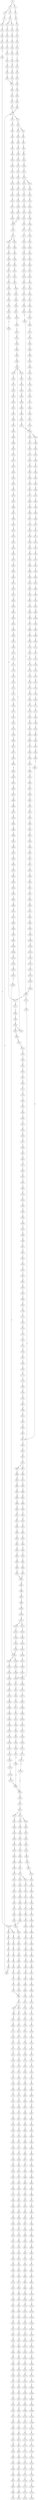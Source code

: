 strict digraph  {
	S0 -> S1 [ label = A ];
	S0 -> S2 [ label = C ];
	S1 -> S3 [ label = C ];
	S2 -> S4 [ label = C ];
	S2 -> S5 [ label = G ];
	S3 -> S6 [ label = G ];
	S4 -> S7 [ label = T ];
	S5 -> S8 [ label = A ];
	S6 -> S9 [ label = C ];
	S7 -> S10 [ label = G ];
	S8 -> S11 [ label = A ];
	S8 -> S12 [ label = G ];
	S9 -> S13 [ label = T ];
	S10 -> S14 [ label = T ];
	S11 -> S15 [ label = T ];
	S12 -> S16 [ label = T ];
	S13 -> S17 [ label = C ];
	S14 -> S18 [ label = C ];
	S15 -> S19 [ label = C ];
	S16 -> S20 [ label = C ];
	S17 -> S21 [ label = C ];
	S18 -> S22 [ label = C ];
	S19 -> S23 [ label = C ];
	S20 -> S24 [ label = C ];
	S21 -> S25 [ label = T ];
	S22 -> S26 [ label = T ];
	S23 -> S27 [ label = T ];
	S24 -> S28 [ label = T ];
	S25 -> S29 [ label = A ];
	S26 -> S30 [ label = T ];
	S27 -> S31 [ label = C ];
	S28 -> S32 [ label = C ];
	S29 -> S33 [ label = G ];
	S30 -> S34 [ label = G ];
	S31 -> S35 [ label = G ];
	S32 -> S36 [ label = G ];
	S33 -> S37 [ label = A ];
	S34 -> S38 [ label = A ];
	S34 -> S39 [ label = T ];
	S35 -> S40 [ label = A ];
	S36 -> S41 [ label = A ];
	S37 -> S42 [ label = A ];
	S38 -> S43 [ label = A ];
	S39 -> S44 [ label = A ];
	S40 -> S45 [ label = A ];
	S41 -> S46 [ label = A ];
	S42 -> S47 [ label = C ];
	S43 -> S48 [ label = C ];
	S44 -> S49 [ label = G ];
	S45 -> S50 [ label = C ];
	S46 -> S51 [ label = C ];
	S47 -> S52 [ label = T ];
	S48 -> S53 [ label = T ];
	S49 -> S54 [ label = G ];
	S50 -> S55 [ label = T ];
	S51 -> S55 [ label = T ];
	S52 -> S56 [ label = T ];
	S53 -> S57 [ label = T ];
	S54 -> S58 [ label = A ];
	S55 -> S59 [ label = T ];
	S56 -> S60 [ label = C ];
	S57 -> S61 [ label = C ];
	S58 -> S62 [ label = G ];
	S59 -> S63 [ label = C ];
	S60 -> S64 [ label = A ];
	S61 -> S65 [ label = A ];
	S62 -> S66 [ label = A ];
	S63 -> S67 [ label = A ];
	S64 -> S68 [ label = A ];
	S65 -> S69 [ label = A ];
	S66 -> S70 [ label = G ];
	S67 -> S71 [ label = A ];
	S68 -> S72 [ label = C ];
	S69 -> S72 [ label = C ];
	S70 -> S73 [ label = G ];
	S71 -> S72 [ label = C ];
	S72 -> S74 [ label = C ];
	S72 -> S75 [ label = T ];
	S73 -> S76 [ label = T ];
	S74 -> S77 [ label = G ];
	S75 -> S78 [ label = G ];
	S76 -> S79 [ label = C ];
	S77 -> S80 [ label = G ];
	S78 -> S81 [ label = G ];
	S78 -> S82 [ label = C ];
	S79 -> S83 [ label = C ];
	S80 -> S84 [ label = C ];
	S81 -> S85 [ label = C ];
	S82 -> S86 [ label = C ];
	S83 -> S87 [ label = C ];
	S84 -> S88 [ label = C ];
	S85 -> S89 [ label = C ];
	S86 -> S90 [ label = C ];
	S87 -> S91 [ label = A ];
	S87 -> S92 [ label = G ];
	S88 -> S93 [ label = C ];
	S89 -> S94 [ label = C ];
	S90 -> S95 [ label = T ];
	S91 -> S96 [ label = G ];
	S92 -> S97 [ label = G ];
	S93 -> S98 [ label = A ];
	S94 -> S99 [ label = A ];
	S95 -> S100 [ label = A ];
	S96 -> S101 [ label = A ];
	S97 -> S102 [ label = A ];
	S98 -> S103 [ label = G ];
	S99 -> S104 [ label = G ];
	S100 -> S105 [ label = G ];
	S101 -> S106 [ label = G ];
	S102 -> S107 [ label = G ];
	S103 -> S108 [ label = T ];
	S104 -> S109 [ label = G ];
	S105 -> S110 [ label = G ];
	S106 -> S111 [ label = C ];
	S107 -> S112 [ label = G ];
	S108 -> S113 [ label = T ];
	S109 -> S114 [ label = T ];
	S110 -> S115 [ label = T ];
	S111 -> S116 [ label = C ];
	S112 -> S117 [ label = C ];
	S113 -> S118 [ label = G ];
	S114 -> S119 [ label = G ];
	S115 -> S120 [ label = G ];
	S116 -> S121 [ label = A ];
	S117 -> S122 [ label = G ];
	S118 -> S123 [ label = T ];
	S119 -> S124 [ label = C ];
	S119 -> S125 [ label = G ];
	S120 -> S126 [ label = T ];
	S121 -> S127 [ label = C ];
	S122 -> S128 [ label = T ];
	S123 -> S129 [ label = G ];
	S124 -> S130 [ label = G ];
	S125 -> S131 [ label = G ];
	S126 -> S132 [ label = G ];
	S127 -> S133 [ label = G ];
	S128 -> S134 [ label = G ];
	S129 -> S135 [ label = C ];
	S130 -> S136 [ label = C ];
	S131 -> S137 [ label = C ];
	S132 -> S138 [ label = C ];
	S133 -> S139 [ label = G ];
	S134 -> S140 [ label = G ];
	S135 -> S141 [ label = G ];
	S136 -> S142 [ label = G ];
	S137 -> S143 [ label = T ];
	S138 -> S144 [ label = G ];
	S139 -> S145 [ label = T ];
	S140 -> S146 [ label = T ];
	S141 -> S147 [ label = T ];
	S142 -> S148 [ label = T ];
	S143 -> S149 [ label = T ];
	S144 -> S150 [ label = T ];
	S145 -> S151 [ label = T ];
	S146 -> S152 [ label = A ];
	S147 -> S153 [ label = C ];
	S148 -> S154 [ label = C ];
	S149 -> S155 [ label = C ];
	S150 -> S156 [ label = C ];
	S151 -> S157 [ label = A ];
	S152 -> S158 [ label = T ];
	S153 -> S159 [ label = G ];
	S154 -> S160 [ label = G ];
	S155 -> S161 [ label = G ];
	S156 -> S162 [ label = G ];
	S157 -> S163 [ label = C ];
	S158 -> S164 [ label = G ];
	S159 -> S165 [ label = A ];
	S160 -> S166 [ label = T ];
	S161 -> S167 [ label = A ];
	S162 -> S165 [ label = A ];
	S163 -> S168 [ label = T ];
	S164 -> S169 [ label = A ];
	S165 -> S170 [ label = A ];
	S166 -> S171 [ label = G ];
	S167 -> S172 [ label = A ];
	S168 -> S173 [ label = G ];
	S169 -> S174 [ label = G ];
	S170 -> S175 [ label = C ];
	S171 -> S176 [ label = C ];
	S172 -> S177 [ label = C ];
	S173 -> S178 [ label = C ];
	S174 -> S179 [ label = C ];
	S175 -> S180 [ label = C ];
	S175 -> S181 [ label = A ];
	S176 -> S182 [ label = A ];
	S177 -> S183 [ label = A ];
	S178 -> S184 [ label = A ];
	S179 -> S185 [ label = G ];
	S180 -> S186 [ label = T ];
	S181 -> S187 [ label = C ];
	S182 -> S188 [ label = T ];
	S183 -> S189 [ label = C ];
	S184 -> S190 [ label = G ];
	S185 -> S191 [ label = G ];
	S186 -> S192 [ label = T ];
	S187 -> S193 [ label = C ];
	S188 -> S194 [ label = C ];
	S189 -> S195 [ label = G ];
	S190 -> S196 [ label = A ];
	S191 -> S197 [ label = T ];
	S192 -> S198 [ label = C ];
	S193 -> S199 [ label = C ];
	S194 -> S200 [ label = C ];
	S195 -> S201 [ label = C ];
	S196 -> S202 [ label = C ];
	S197 -> S203 [ label = C ];
	S198 -> S204 [ label = G ];
	S199 -> S205 [ label = G ];
	S200 -> S206 [ label = G ];
	S201 -> S207 [ label = G ];
	S202 -> S208 [ label = G ];
	S203 -> S209 [ label = G ];
	S204 -> S210 [ label = T ];
	S205 -> S211 [ label = T ];
	S206 -> S212 [ label = C ];
	S207 -> S213 [ label = C ];
	S208 -> S214 [ label = G ];
	S209 -> S215 [ label = C ];
	S210 -> S216 [ label = A ];
	S211 -> S217 [ label = A ];
	S212 -> S218 [ label = A ];
	S213 -> S219 [ label = A ];
	S214 -> S220 [ label = A ];
	S215 -> S221 [ label = A ];
	S216 -> S222 [ label = C ];
	S217 -> S223 [ label = C ];
	S218 -> S224 [ label = C ];
	S219 -> S225 [ label = C ];
	S220 -> S226 [ label = C ];
	S221 -> S227 [ label = C ];
	S222 -> S228 [ label = T ];
	S223 -> S229 [ label = G ];
	S224 -> S230 [ label = G ];
	S225 -> S231 [ label = G ];
	S226 -> S232 [ label = A ];
	S227 -> S233 [ label = G ];
	S228 -> S234 [ label = T ];
	S229 -> S235 [ label = T ];
	S230 -> S236 [ label = T ];
	S231 -> S237 [ label = T ];
	S232 -> S238 [ label = C ];
	S233 -> S239 [ label = C ];
	S234 -> S240 [ label = C ];
	S235 -> S241 [ label = C ];
	S236 -> S242 [ label = C ];
	S237 -> S243 [ label = C ];
	S238 -> S244 [ label = A ];
	S239 -> S245 [ label = G ];
	S240 -> S246 [ label = A ];
	S241 -> S247 [ label = C ];
	S242 -> S248 [ label = G ];
	S243 -> S249 [ label = C ];
	S244 -> S250 [ label = C ];
	S245 -> S251 [ label = C ];
	S246 -> S252 [ label = A ];
	S247 -> S253 [ label = A ];
	S248 -> S254 [ label = A ];
	S249 -> S255 [ label = A ];
	S250 -> S256 [ label = C ];
	S251 -> S257 [ label = G ];
	S252 -> S258 [ label = G ];
	S253 -> S259 [ label = G ];
	S254 -> S260 [ label = G ];
	S255 -> S261 [ label = G ];
	S256 -> S262 [ label = T ];
	S257 -> S263 [ label = G ];
	S258 -> S264 [ label = C ];
	S259 -> S265 [ label = C ];
	S260 -> S266 [ label = C ];
	S261 -> S267 [ label = C ];
	S262 -> S268 [ label = C ];
	S263 -> S269 [ label = C ];
	S264 -> S270 [ label = G ];
	S265 -> S271 [ label = G ];
	S266 -> S272 [ label = G ];
	S267 -> S273 [ label = T ];
	S267 -> S271 [ label = G ];
	S268 -> S274 [ label = T ];
	S269 -> S275 [ label = T ];
	S270 -> S276 [ label = A ];
	S271 -> S277 [ label = A ];
	S272 -> S278 [ label = A ];
	S273 -> S279 [ label = T ];
	S274 -> S280 [ label = A ];
	S275 -> S281 [ label = G ];
	S276 -> S282 [ label = G ];
	S277 -> S283 [ label = G ];
	S278 -> S284 [ label = G ];
	S279 -> S285 [ label = C ];
	S280 -> S286 [ label = G ];
	S281 -> S287 [ label = G ];
	S282 -> S288 [ label = T ];
	S283 -> S289 [ label = T ];
	S284 -> S290 [ label = T ];
	S285 -> S291 [ label = A ];
	S286 -> S292 [ label = A ];
	S287 -> S293 [ label = A ];
	S288 -> S294 [ label = C ];
	S289 -> S295 [ label = C ];
	S290 -> S296 [ label = C ];
	S291 -> S297 [ label = C ];
	S292 -> S298 [ label = A ];
	S293 -> S299 [ label = A ];
	S294 -> S300 [ label = C ];
	S295 -> S301 [ label = C ];
	S295 -> S302 [ label = T ];
	S296 -> S303 [ label = G ];
	S297 -> S304 [ label = G ];
	S298 -> S305 [ label = C ];
	S299 -> S306 [ label = T ];
	S300 -> S307 [ label = C ];
	S301 -> S307 [ label = C ];
	S302 -> S308 [ label = C ];
	S303 -> S309 [ label = A ];
	S304 -> S310 [ label = C ];
	S305 -> S311 [ label = G ];
	S306 -> S312 [ label = G ];
	S307 -> S313 [ label = T ];
	S307 -> S314 [ label = G ];
	S308 -> S315 [ label = G ];
	S309 -> S316 [ label = A ];
	S310 -> S317 [ label = C ];
	S311 -> S318 [ label = A ];
	S312 -> S319 [ label = G ];
	S313 -> S320 [ label = C ];
	S314 -> S321 [ label = C ];
	S315 -> S322 [ label = T ];
	S316 -> S323 [ label = C ];
	S317 -> S324 [ label = C ];
	S318 -> S325 [ label = G ];
	S319 -> S326 [ label = G ];
	S320 -> S327 [ label = C ];
	S321 -> S328 [ label = C ];
	S322 -> S329 [ label = C ];
	S323 -> S330 [ label = C ];
	S324 -> S331 [ label = T ];
	S325 -> S332 [ label = G ];
	S326 -> S333 [ label = G ];
	S327 -> S334 [ label = G ];
	S328 -> S335 [ label = T ];
	S329 -> S336 [ label = T ];
	S330 -> S337 [ label = T ];
	S331 -> S338 [ label = T ];
	S332 -> S339 [ label = T ];
	S333 -> S340 [ label = T ];
	S334 -> S341 [ label = G ];
	S335 -> S342 [ label = G ];
	S336 -> S343 [ label = G ];
	S337 -> S344 [ label = G ];
	S338 -> S345 [ label = C ];
	S339 -> S346 [ label = G ];
	S340 -> S347 [ label = C ];
	S341 -> S348 [ label = T ];
	S342 -> S349 [ label = T ];
	S343 -> S350 [ label = T ];
	S344 -> S351 [ label = T ];
	S345 -> S352 [ label = A ];
	S346 -> S353 [ label = T ];
	S347 -> S354 [ label = C ];
	S348 -> S355 [ label = C ];
	S349 -> S356 [ label = C ];
	S350 -> S357 [ label = T ];
	S351 -> S358 [ label = C ];
	S352 -> S359 [ label = T ];
	S353 -> S360 [ label = C ];
	S354 -> S361 [ label = G ];
	S355 -> S362 [ label = T ];
	S356 -> S363 [ label = G ];
	S357 -> S364 [ label = C ];
	S358 -> S365 [ label = G ];
	S359 -> S366 [ label = C ];
	S360 -> S367 [ label = C ];
	S361 -> S368 [ label = C ];
	S362 -> S369 [ label = G ];
	S363 -> S370 [ label = C ];
	S364 -> S371 [ label = C ];
	S365 -> S372 [ label = C ];
	S366 -> S373 [ label = C ];
	S367 -> S374 [ label = C ];
	S368 -> S375 [ label = C ];
	S369 -> S376 [ label = G ];
	S370 -> S377 [ label = G ];
	S371 -> S378 [ label = G ];
	S372 -> S379 [ label = G ];
	S373 -> S380 [ label = A ];
	S374 -> S381 [ label = T ];
	S375 -> S382 [ label = G ];
	S376 -> S383 [ label = A ];
	S377 -> S384 [ label = C ];
	S378 -> S385 [ label = T ];
	S379 -> S384 [ label = C ];
	S380 -> S386 [ label = G ];
	S381 -> S387 [ label = G ];
	S382 -> S388 [ label = G ];
	S383 -> S389 [ label = G ];
	S384 -> S390 [ label = G ];
	S384 -> S391 [ label = A ];
	S385 -> S392 [ label = G ];
	S386 -> S393 [ label = A ];
	S387 -> S394 [ label = T ];
	S388 -> S395 [ label = A ];
	S389 -> S396 [ label = G ];
	S390 -> S397 [ label = A ];
	S391 -> S398 [ label = A ];
	S392 -> S399 [ label = G ];
	S393 -> S400 [ label = A ];
	S394 -> S401 [ label = C ];
	S395 -> S402 [ label = A ];
	S396 -> S403 [ label = G ];
	S397 -> S404 [ label = G ];
	S398 -> S405 [ label = C ];
	S399 -> S406 [ label = C ];
	S400 -> S407 [ label = C ];
	S401 -> S408 [ label = C ];
	S402 -> S409 [ label = C ];
	S403 -> S410 [ label = T ];
	S404 -> S411 [ label = C ];
	S405 -> S412 [ label = C ];
	S406 -> S413 [ label = C ];
	S407 -> S414 [ label = C ];
	S408 -> S415 [ label = T ];
	S409 -> S416 [ label = T ];
	S410 -> S417 [ label = G ];
	S411 -> S418 [ label = A ];
	S412 -> S419 [ label = C ];
	S413 -> S420 [ label = C ];
	S414 -> S421 [ label = A ];
	S414 -> S422 [ label = G ];
	S415 -> S423 [ label = A ];
	S416 -> S424 [ label = G ];
	S417 -> S425 [ label = T ];
	S418 -> S426 [ label = G ];
	S419 -> S427 [ label = G ];
	S420 -> S428 [ label = G ];
	S421 -> S429 [ label = G ];
	S421 -> S430 [ label = C ];
	S422 -> S431 [ label = G ];
	S423 -> S432 [ label = C ];
	S424 -> S433 [ label = C ];
	S425 -> S434 [ label = T ];
	S426 -> S435 [ label = T ];
	S427 -> S436 [ label = T ];
	S428 -> S437 [ label = T ];
	S429 -> S438 [ label = A ];
	S430 -> S439 [ label = C ];
	S431 -> S440 [ label = A ];
	S432 -> S441 [ label = T ];
	S433 -> S442 [ label = A ];
	S434 -> S443 [ label = C ];
	S435 -> S444 [ label = G ];
	S436 -> S445 [ label = A ];
	S437 -> S446 [ label = C ];
	S438 -> S447 [ label = C ];
	S439 -> S448 [ label = A ];
	S440 -> S449 [ label = C ];
	S441 -> S450 [ label = A ];
	S442 -> S451 [ label = A ];
	S443 -> S452 [ label = C ];
	S444 -> S453 [ label = C ];
	S445 -> S454 [ label = C ];
	S446 -> S455 [ label = C ];
	S447 -> S456 [ label = T ];
	S448 -> S457 [ label = C ];
	S449 -> S458 [ label = G ];
	S450 -> S459 [ label = C ];
	S451 -> S460 [ label = C ];
	S452 -> S461 [ label = A ];
	S453 -> S462 [ label = A ];
	S454 -> S463 [ label = A ];
	S455 -> S464 [ label = A ];
	S456 -> S465 [ label = C ];
	S457 -> S466 [ label = C ];
	S458 -> S467 [ label = C ];
	S459 -> S468 [ label = C ];
	S460 -> S469 [ label = C ];
	S461 -> S470 [ label = G ];
	S462 -> S471 [ label = A ];
	S463 -> S472 [ label = G ];
	S464 -> S473 [ label = G ];
	S465 -> S474 [ label = C ];
	S466 -> S475 [ label = C ];
	S467 -> S476 [ label = C ];
	S468 -> S477 [ label = A ];
	S469 -> S478 [ label = A ];
	S470 -> S479 [ label = C ];
	S471 -> S480 [ label = C ];
	S472 -> S481 [ label = C ];
	S473 -> S482 [ label = T ];
	S474 -> S483 [ label = C ];
	S475 -> S484 [ label = C ];
	S476 -> S485 [ label = C ];
	S477 -> S486 [ label = G ];
	S478 -> S487 [ label = G ];
	S479 -> S488 [ label = A ];
	S480 -> S489 [ label = A ];
	S481 -> S490 [ label = A ];
	S482 -> S491 [ label = A ];
	S483 -> S492 [ label = A ];
	S484 -> S493 [ label = T ];
	S485 -> S494 [ label = A ];
	S486 -> S495 [ label = G ];
	S487 -> S496 [ label = A ];
	S488 -> S497 [ label = G ];
	S489 -> S498 [ label = G ];
	S490 -> S499 [ label = G ];
	S491 -> S500 [ label = G ];
	S492 -> S501 [ label = T ];
	S493 -> S502 [ label = T ];
	S494 -> S503 [ label = T ];
	S495 -> S504 [ label = A ];
	S496 -> S505 [ label = A ];
	S497 -> S506 [ label = A ];
	S498 -> S507 [ label = C ];
	S499 -> S508 [ label = G ];
	S500 -> S509 [ label = C ];
	S501 -> S510 [ label = C ];
	S502 -> S511 [ label = C ];
	S503 -> S512 [ label = C ];
	S504 -> S513 [ label = G ];
	S505 -> S514 [ label = C ];
	S506 -> S515 [ label = T ];
	S507 -> S516 [ label = T ];
	S508 -> S517 [ label = T ];
	S509 -> S518 [ label = T ];
	S510 -> S519 [ label = T ];
	S511 -> S520 [ label = C ];
	S511 -> S521 [ label = G ];
	S512 -> S522 [ label = G ];
	S513 -> S523 [ label = A ];
	S514 -> S524 [ label = A ];
	S515 -> S525 [ label = A ];
	S516 -> S526 [ label = A ];
	S517 -> S527 [ label = G ];
	S518 -> S528 [ label = C ];
	S519 -> S529 [ label = G ];
	S520 -> S530 [ label = T ];
	S521 -> S531 [ label = A ];
	S522 -> S532 [ label = T ];
	S523 -> S533 [ label = G ];
	S524 -> S534 [ label = G ];
	S525 -> S535 [ label = A ];
	S526 -> S536 [ label = C ];
	S527 -> S537 [ label = C ];
	S528 -> S538 [ label = C ];
	S529 -> S539 [ label = C ];
	S530 -> S540 [ label = G ];
	S531 -> S541 [ label = T ];
	S532 -> S542 [ label = C ];
	S533 -> S543 [ label = T ];
	S534 -> S544 [ label = C ];
	S535 -> S545 [ label = A ];
	S536 -> S546 [ label = G ];
	S537 -> S547 [ label = A ];
	S538 -> S548 [ label = A ];
	S539 -> S549 [ label = C ];
	S540 -> S550 [ label = T ];
	S541 -> S551 [ label = C ];
	S542 -> S552 [ label = C ];
	S543 -> S553 [ label = C ];
	S544 -> S554 [ label = C ];
	S545 -> S555 [ label = A ];
	S546 -> S556 [ label = A ];
	S547 -> S557 [ label = C ];
	S548 -> S558 [ label = C ];
	S549 -> S559 [ label = A ];
	S550 -> S560 [ label = C ];
	S551 -> S561 [ label = G ];
	S552 -> S562 [ label = T ];
	S553 -> S563 [ label = A ];
	S554 -> S564 [ label = G ];
	S555 -> S565 [ label = A ];
	S556 -> S566 [ label = G ];
	S557 -> S567 [ label = G ];
	S558 -> S568 [ label = C ];
	S559 -> S569 [ label = G ];
	S560 -> S570 [ label = C ];
	S561 -> S571 [ label = T ];
	S562 -> S572 [ label = C ];
	S563 -> S573 [ label = G ];
	S564 -> S574 [ label = T ];
	S565 -> S575 [ label = C ];
	S566 -> S576 [ label = A ];
	S567 -> S577 [ label = C ];
	S568 -> S578 [ label = G ];
	S569 -> S579 [ label = T ];
	S570 -> S580 [ label = T ];
	S571 -> S581 [ label = T ];
	S572 -> S582 [ label = T ];
	S573 -> S583 [ label = G ];
	S574 -> S584 [ label = C ];
	S575 -> S585 [ label = T ];
	S576 -> S586 [ label = A ];
	S577 -> S587 [ label = G ];
	S578 -> S588 [ label = G ];
	S579 -> S589 [ label = C ];
	S580 -> S590 [ label = T ];
	S581 -> S591 [ label = T ];
	S582 -> S592 [ label = T ];
	S583 -> S593 [ label = A ];
	S584 -> S594 [ label = C ];
	S585 -> S595 [ label = T ];
	S586 -> S596 [ label = C ];
	S587 -> S597 [ label = G ];
	S588 -> S598 [ label = A ];
	S589 -> S599 [ label = G ];
	S590 -> S34 [ label = G ];
	S591 -> S600 [ label = G ];
	S592 -> S601 [ label = C ];
	S593 -> S602 [ label = C ];
	S594 -> S603 [ label = T ];
	S595 -> S604 [ label = T ];
	S596 -> S605 [ label = T ];
	S597 -> S606 [ label = T ];
	S598 -> S607 [ label = C ];
	S599 -> S608 [ label = T ];
	S600 -> S609 [ label = T ];
	S601 -> S610 [ label = T ];
	S602 -> S611 [ label = C ];
	S603 -> S612 [ label = C ];
	S604 -> S613 [ label = G ];
	S605 -> S614 [ label = G ];
	S606 -> S615 [ label = G ];
	S607 -> S616 [ label = G ];
	S608 -> S617 [ label = A ];
	S609 -> S618 [ label = A ];
	S610 -> S619 [ label = C ];
	S611 -> S620 [ label = A ];
	S612 -> S621 [ label = T ];
	S613 -> S622 [ label = C ];
	S614 -> S623 [ label = G ];
	S615 -> S624 [ label = C ];
	S616 -> S625 [ label = T ];
	S617 -> S626 [ label = A ];
	S618 -> S627 [ label = G ];
	S619 -> S628 [ label = G ];
	S620 -> S629 [ label = G ];
	S621 -> S630 [ label = G ];
	S622 -> S631 [ label = C ];
	S623 -> S632 [ label = C ];
	S624 -> S633 [ label = C ];
	S625 -> S634 [ label = C ];
	S626 -> S635 [ label = G ];
	S627 -> S636 [ label = G ];
	S628 -> S637 [ label = G ];
	S629 -> S638 [ label = T ];
	S630 -> S639 [ label = T ];
	S631 -> S640 [ label = G ];
	S632 -> S641 [ label = G ];
	S633 -> S642 [ label = G ];
	S634 -> S643 [ label = G ];
	S635 -> S644 [ label = A ];
	S636 -> S645 [ label = A ];
	S637 -> S646 [ label = A ];
	S638 -> S647 [ label = C ];
	S639 -> S648 [ label = C ];
	S640 -> S649 [ label = T ];
	S641 -> S650 [ label = C ];
	S642 -> S651 [ label = C ];
	S643 -> S652 [ label = T ];
	S644 -> S653 [ label = C ];
	S645 -> S654 [ label = A ];
	S646 -> S655 [ label = G ];
	S647 -> S656 [ label = T ];
	S648 -> S657 [ label = G ];
	S649 -> S658 [ label = A ];
	S650 -> S659 [ label = A ];
	S651 -> S660 [ label = A ];
	S652 -> S661 [ label = G ];
	S653 -> S662 [ label = G ];
	S654 -> S663 [ label = A ];
	S655 -> S664 [ label = A ];
	S656 -> S665 [ label = C ];
	S657 -> S666 [ label = T ];
	S658 -> S667 [ label = G ];
	S659 -> S668 [ label = G ];
	S660 -> S669 [ label = A ];
	S661 -> S670 [ label = A ];
	S662 -> S671 [ label = G ];
	S663 -> S672 [ label = G ];
	S664 -> S673 [ label = G ];
	S665 -> S674 [ label = T ];
	S666 -> S675 [ label = G ];
	S667 -> S676 [ label = C ];
	S668 -> S677 [ label = C ];
	S669 -> S678 [ label = C ];
	S670 -> S679 [ label = C ];
	S671 -> S680 [ label = C ];
	S672 -> S681 [ label = G ];
	S673 -> S682 [ label = G ];
	S674 -> S683 [ label = G ];
	S675 -> S684 [ label = G ];
	S676 -> S685 [ label = C ];
	S677 -> S686 [ label = G ];
	S678 -> S687 [ label = C ];
	S679 -> S688 [ label = C ];
	S680 -> S689 [ label = T ];
	S681 -> S690 [ label = T ];
	S682 -> S691 [ label = T ];
	S683 -> S692 [ label = T ];
	S684 -> S693 [ label = T ];
	S685 -> S694 [ label = G ];
	S686 -> S695 [ label = G ];
	S687 -> S696 [ label = A ];
	S688 -> S697 [ label = G ];
	S689 -> S698 [ label = C ];
	S690 -> S699 [ label = C ];
	S691 -> S700 [ label = C ];
	S692 -> S701 [ label = A ];
	S693 -> S702 [ label = A ];
	S694 -> S703 [ label = G ];
	S695 -> S704 [ label = G ];
	S696 -> S705 [ label = G ];
	S697 -> S706 [ label = G ];
	S698 -> S707 [ label = T ];
	S699 -> S708 [ label = C ];
	S700 -> S83 [ label = C ];
	S703 -> S709 [ label = T ];
	S704 -> S710 [ label = T ];
	S705 -> S711 [ label = T ];
	S706 -> S712 [ label = T ];
	S707 -> S713 [ label = C ];
	S708 -> S714 [ label = C ];
	S709 -> S715 [ label = G ];
	S710 -> S716 [ label = G ];
	S711 -> S717 [ label = C ];
	S712 -> S718 [ label = C ];
	S713 -> S719 [ label = G ];
	S714 -> S720 [ label = G ];
	S715 -> S721 [ label = A ];
	S716 -> S722 [ label = C ];
	S717 -> S723 [ label = G ];
	S718 -> S724 [ label = G ];
	S719 -> S725 [ label = A ];
	S720 -> S726 [ label = A ];
	S721 -> S727 [ label = C ];
	S722 -> S728 [ label = C ];
	S723 -> S729 [ label = C ];
	S724 -> S730 [ label = C ];
	S725 -> S731 [ label = A ];
	S726 -> S732 [ label = A ];
	S727 -> S733 [ label = G ];
	S728 -> S734 [ label = G ];
	S729 -> S735 [ label = G ];
	S730 -> S736 [ label = G ];
	S731 -> S737 [ label = G ];
	S732 -> S738 [ label = G ];
	S733 -> S739 [ label = T ];
	S734 -> S740 [ label = C ];
	S735 -> S741 [ label = C ];
	S736 -> S742 [ label = T ];
	S737 -> S743 [ label = T ];
	S738 -> S744 [ label = T ];
	S739 -> S745 [ label = G ];
	S740 -> S746 [ label = C ];
	S741 -> S747 [ label = A ];
	S742 -> S748 [ label = A ];
	S743 -> S749 [ label = C ];
	S744 -> S750 [ label = C ];
	S745 -> S751 [ label = G ];
	S746 -> S752 [ label = G ];
	S747 -> S753 [ label = G ];
	S748 -> S754 [ label = G ];
	S749 -> S755 [ label = G ];
	S750 -> S756 [ label = G ];
	S751 -> S757 [ label = G ];
	S752 -> S758 [ label = G ];
	S753 -> S759 [ label = C ];
	S754 -> S760 [ label = C ];
	S755 -> S761 [ label = C ];
	S756 -> S762 [ label = A ];
	S757 -> S763 [ label = T ];
	S758 -> S764 [ label = T ];
	S759 -> S765 [ label = C ];
	S760 -> S766 [ label = C ];
	S761 -> S767 [ label = G ];
	S762 -> S768 [ label = G ];
	S763 -> S769 [ label = A ];
	S764 -> S770 [ label = G ];
	S765 -> S771 [ label = G ];
	S766 -> S772 [ label = G ];
	S767 -> S773 [ label = G ];
	S768 -> S774 [ label = G ];
	S769 -> S775 [ label = C ];
	S770 -> S776 [ label = G ];
	S771 -> S777 [ label = G ];
	S772 -> S778 [ label = C ];
	S773 -> S779 [ label = C ];
	S774 -> S780 [ label = T ];
	S775 -> S781 [ label = T ];
	S776 -> S782 [ label = T ];
	S777 -> S783 [ label = T ];
	S778 -> S784 [ label = T ];
	S779 -> S785 [ label = T ];
	S780 -> S786 [ label = A ];
	S781 -> S787 [ label = A ];
	S782 -> S788 [ label = G ];
	S783 -> S789 [ label = G ];
	S784 -> S790 [ label = G ];
	S785 -> S791 [ label = A ];
	S786 -> S792 [ label = T ];
	S787 -> S793 [ label = T ];
	S788 -> S794 [ label = G ];
	S789 -> S795 [ label = G ];
	S790 -> S796 [ label = G ];
	S791 -> S797 [ label = T ];
	S792 -> S798 [ label = A ];
	S793 -> S799 [ label = T ];
	S794 -> S800 [ label = A ];
	S795 -> S801 [ label = A ];
	S796 -> S802 [ label = A ];
	S797 -> S803 [ label = A ];
	S798 -> S804 [ label = A ];
	S799 -> S805 [ label = G ];
	S800 -> S806 [ label = A ];
	S801 -> S807 [ label = A ];
	S802 -> S808 [ label = A ];
	S803 -> S809 [ label = G ];
	S804 -> S810 [ label = G ];
	S805 -> S811 [ label = G ];
	S806 -> S812 [ label = C ];
	S807 -> S813 [ label = G ];
	S808 -> S814 [ label = G ];
	S809 -> S815 [ label = T ];
	S810 -> S816 [ label = T ];
	S811 -> S817 [ label = A ];
	S812 -> S818 [ label = C ];
	S813 -> S819 [ label = A ];
	S814 -> S820 [ label = A ];
	S815 -> S821 [ label = A ];
	S816 -> S822 [ label = C ];
	S817 -> S823 [ label = A ];
	S818 -> S824 [ label = T ];
	S819 -> S825 [ label = A ];
	S820 -> S826 [ label = A ];
	S821 -> S827 [ label = G ];
	S822 -> S828 [ label = G ];
	S823 -> S829 [ label = C ];
	S824 -> S830 [ label = C ];
	S825 -> S831 [ label = C ];
	S826 -> S832 [ label = C ];
	S827 -> S833 [ label = C ];
	S828 -> S834 [ label = T ];
	S829 -> S835 [ label = G ];
	S830 -> S836 [ label = G ];
	S831 -> S837 [ label = G ];
	S832 -> S837 [ label = G ];
	S833 -> S838 [ label = C ];
	S834 -> S839 [ label = G ];
	S835 -> S840 [ label = G ];
	S836 -> S841 [ label = G ];
	S837 -> S842 [ label = G ];
	S838 -> S843 [ label = G ];
	S839 -> S844 [ label = G ];
	S840 -> S845 [ label = T ];
	S841 -> S846 [ label = C ];
	S842 -> S847 [ label = C ];
	S843 -> S848 [ label = A ];
	S844 -> S849 [ label = T ];
	S845 -> S850 [ label = A ];
	S846 -> S851 [ label = A ];
	S847 -> S852 [ label = A ];
	S848 -> S853 [ label = A ];
	S849 -> S854 [ label = A ];
	S850 -> S855 [ label = C ];
	S851 -> S856 [ label = C ];
	S852 -> S857 [ label = C ];
	S853 -> S858 [ label = A ];
	S854 -> S859 [ label = C ];
	S855 -> S860 [ label = G ];
	S856 -> S861 [ label = G ];
	S857 -> S862 [ label = C ];
	S857 -> S863 [ label = T ];
	S858 -> S864 [ label = C ];
	S859 -> S865 [ label = C ];
	S860 -> S866 [ label = A ];
	S861 -> S867 [ label = C ];
	S862 -> S868 [ label = G ];
	S863 -> S869 [ label = G ];
	S864 -> S870 [ label = C ];
	S865 -> S871 [ label = G ];
	S866 -> S872 [ label = A ];
	S867 -> S873 [ label = G ];
	S868 -> S874 [ label = G ];
	S869 -> S875 [ label = G ];
	S870 -> S876 [ label = C ];
	S871 -> S877 [ label = G ];
	S872 -> S878 [ label = G ];
	S873 -> S879 [ label = C ];
	S874 -> S880 [ label = G ];
	S875 -> S881 [ label = G ];
	S876 -> S882 [ label = C ];
	S877 -> S883 [ label = T ];
	S878 -> S884 [ label = A ];
	S879 -> S885 [ label = G ];
	S880 -> S886 [ label = A ];
	S881 -> S887 [ label = A ];
	S882 -> S888 [ label = G ];
	S883 -> S889 [ label = G ];
	S884 -> S890 [ label = A ];
	S885 -> S891 [ label = C ];
	S886 -> S892 [ label = A ];
	S887 -> S893 [ label = A ];
	S888 -> S894 [ label = A ];
	S889 -> S895 [ label = G ];
	S890 -> S896 [ label = G ];
	S891 -> S897 [ label = G ];
	S892 -> S898 [ label = T ];
	S893 -> S899 [ label = C ];
	S894 -> S900 [ label = C ];
	S895 -> S901 [ label = T ];
	S896 -> S902 [ label = T ];
	S897 -> S903 [ label = T ];
	S898 -> S904 [ label = T ];
	S899 -> S905 [ label = T ];
	S900 -> S906 [ label = T ];
	S901 -> S907 [ label = T ];
	S902 -> S908 [ label = G ];
	S903 -> S909 [ label = C ];
	S904 -> S910 [ label = G ];
	S905 -> S911 [ label = G ];
	S906 -> S912 [ label = A ];
	S907 -> S913 [ label = A ];
	S908 -> S914 [ label = T ];
	S909 -> S915 [ label = G ];
	S910 -> S916 [ label = A ];
	S911 -> S917 [ label = G ];
	S912 -> S918 [ label = G ];
	S913 -> S919 [ label = G ];
	S914 -> S920 [ label = C ];
	S915 -> S921 [ label = A ];
	S916 -> S922 [ label = A ];
	S917 -> S923 [ label = A ];
	S918 -> S924 [ label = A ];
	S919 -> S925 [ label = A ];
	S920 -> S926 [ label = C ];
	S921 -> S927 [ label = C ];
	S922 -> S928 [ label = C ];
	S923 -> S929 [ label = C ];
	S924 -> S930 [ label = A ];
	S925 -> S931 [ label = A ];
	S926 -> S932 [ label = T ];
	S927 -> S933 [ label = G ];
	S928 -> S934 [ label = C ];
	S929 -> S935 [ label = C ];
	S930 -> S936 [ label = T ];
	S931 -> S937 [ label = G ];
	S932 -> S938 [ label = G ];
	S933 -> S939 [ label = C ];
	S934 -> S940 [ label = C ];
	S935 -> S941 [ label = C ];
	S936 -> S942 [ label = C ];
	S937 -> S943 [ label = G ];
	S938 -> S944 [ label = G ];
	S939 -> S945 [ label = G ];
	S940 -> S946 [ label = G ];
	S941 -> S947 [ label = G ];
	S942 -> S948 [ label = G ];
	S943 -> S949 [ label = G ];
	S944 -> S950 [ label = C ];
	S945 -> S951 [ label = C ];
	S946 -> S952 [ label = T ];
	S947 -> S953 [ label = T ];
	S948 -> S954 [ label = G ];
	S949 -> S955 [ label = G ];
	S950 -> S956 [ label = C ];
	S951 -> S957 [ label = C ];
	S952 -> S958 [ label = C ];
	S953 -> S959 [ label = C ];
	S954 -> S960 [ label = G ];
	S955 -> S961 [ label = G ];
	S956 -> S962 [ label = T ];
	S957 -> S963 [ label = T ];
	S958 -> S964 [ label = T ];
	S959 -> S965 [ label = T ];
	S960 -> S966 [ label = T ];
	S961 -> S967 [ label = T ];
	S962 -> S968 [ label = G ];
	S963 -> S969 [ label = C ];
	S964 -> S970 [ label = C ];
	S965 -> S971 [ label = C ];
	S966 -> S972 [ label = A ];
	S967 -> S973 [ label = C ];
	S968 -> S974 [ label = G ];
	S969 -> S975 [ label = G ];
	S970 -> S976 [ label = G ];
	S971 -> S976 [ label = G ];
	S972 -> S977 [ label = T ];
	S973 -> S978 [ label = C ];
	S974 -> S979 [ label = G ];
	S975 -> S980 [ label = G ];
	S976 -> S981 [ label = G ];
	S977 -> S982 [ label = C ];
	S978 -> S983 [ label = G ];
	S979 -> S984 [ label = T ];
	S980 -> S985 [ label = G ];
	S981 -> S986 [ label = C ];
	S982 -> S987 [ label = C ];
	S983 -> S988 [ label = T ];
	S984 -> S989 [ label = C ];
	S985 -> S990 [ label = C ];
	S986 -> S991 [ label = A ];
	S987 -> S992 [ label = C ];
	S988 -> S993 [ label = C ];
	S989 -> S994 [ label = C ];
	S990 -> S995 [ label = T ];
	S991 -> S996 [ label = C ];
	S992 -> S997 [ label = G ];
	S993 -> S998 [ label = G ];
	S994 -> S999 [ label = C ];
	S995 -> S1000 [ label = C ];
	S996 -> S1001 [ label = C ];
	S997 -> S1002 [ label = A ];
	S998 -> S1003 [ label = G ];
	S999 -> S1004 [ label = G ];
	S1000 -> S1005 [ label = A ];
	S1001 -> S1006 [ label = G ];
	S1002 -> S1007 [ label = A ];
	S1003 -> S1008 [ label = A ];
	S1004 -> S1009 [ label = A ];
	S1005 -> S1010 [ label = C ];
	S1006 -> S1011 [ label = A ];
	S1007 -> S1012 [ label = A ];
	S1008 -> S1013 [ label = A ];
	S1009 -> S1014 [ label = G ];
	S1010 -> S1015 [ label = G ];
	S1011 -> S1016 [ label = G ];
	S1011 -> S1017 [ label = A ];
	S1012 -> S1018 [ label = G ];
	S1013 -> S1019 [ label = C ];
	S1014 -> S1020 [ label = T ];
	S1015 -> S1021 [ label = T ];
	S1016 -> S1022 [ label = T ];
	S1017 -> S1023 [ label = T ];
	S1018 -> S1024 [ label = T ];
	S1019 -> S1025 [ label = T ];
	S1020 -> S1026 [ label = C ];
	S1021 -> S1027 [ label = C ];
	S1022 -> S1028 [ label = C ];
	S1023 -> S1029 [ label = G ];
	S1024 -> S1030 [ label = G ];
	S1025 -> S1031 [ label = A ];
	S1026 -> S1032 [ label = C ];
	S1027 -> S1033 [ label = C ];
	S1028 -> S1034 [ label = C ];
	S1029 -> S1035 [ label = T ];
	S1030 -> S1036 [ label = T ];
	S1031 -> S1037 [ label = C ];
	S1032 -> S1038 [ label = A ];
	S1033 -> S1039 [ label = A ];
	S1034 -> S1040 [ label = A ];
	S1035 -> S1041 [ label = A ];
	S1036 -> S1042 [ label = C ];
	S1037 -> S1043 [ label = A ];
	S1038 -> S1044 [ label = G ];
	S1039 -> S1045 [ label = G ];
	S1040 -> S1044 [ label = G ];
	S1041 -> S1046 [ label = G ];
	S1042 -> S1047 [ label = G ];
	S1043 -> S1048 [ label = A ];
	S1044 -> S1049 [ label = T ];
	S1044 -> S1050 [ label = C ];
	S1045 -> S267 [ label = C ];
	S1046 -> S1051 [ label = T ];
	S1047 -> S1052 [ label = T ];
	S1048 -> S1053 [ label = C ];
	S1049 -> S1054 [ label = A ];
	S1050 -> S1055 [ label = T ];
	S1051 -> S1056 [ label = T ];
	S1052 -> S1057 [ label = C ];
	S1053 -> S1058 [ label = G ];
	S1054 -> S1059 [ label = G ];
	S1055 -> S1060 [ label = T ];
	S1056 -> S1061 [ label = T ];
	S1057 -> S1062 [ label = G ];
	S1058 -> S1063 [ label = A ];
	S1059 -> S1064 [ label = G ];
	S1060 -> S285 [ label = C ];
	S1061 -> S1065 [ label = C ];
	S1062 -> S1066 [ label = G ];
	S1063 -> S1067 [ label = A ];
	S1064 -> S1068 [ label = G ];
	S1065 -> S1069 [ label = A ];
	S1066 -> S1070 [ label = A ];
	S1067 -> S1071 [ label = A ];
	S1068 -> S1072 [ label = T ];
	S1069 -> S1073 [ label = C ];
	S1070 -> S1074 [ label = A ];
	S1071 -> S1075 [ label = A ];
	S1072 -> S1076 [ label = C ];
	S1073 -> S1077 [ label = T ];
	S1074 -> S1078 [ label = C ];
	S1075 -> S1079 [ label = C ];
	S1076 -> S1080 [ label = A ];
	S1077 -> S1081 [ label = C ];
	S1078 -> S1082 [ label = A ];
	S1079 -> S1083 [ label = A ];
	S1080 -> S1084 [ label = C ];
	S1081 -> S1085 [ label = C ];
	S1082 -> S1086 [ label = G ];
	S1083 -> S1087 [ label = G ];
	S1084 -> S1088 [ label = T ];
	S1085 -> S1089 [ label = T ];
	S1086 -> S1090 [ label = G ];
	S1087 -> S1091 [ label = A ];
	S1088 -> S1092 [ label = C ];
	S1089 -> S1093 [ label = T ];
	S1090 -> S1094 [ label = A ];
	S1091 -> S1095 [ label = A ];
	S1092 -> S1096 [ label = G ];
	S1093 -> S1097 [ label = T ];
	S1094 -> S1098 [ label = A ];
	S1095 -> S1099 [ label = G ];
	S1096 -> S1100 [ label = C ];
	S1097 -> S1101 [ label = C ];
	S1098 -> S1102 [ label = T ];
	S1099 -> S1103 [ label = G ];
	S1100 -> S1104 [ label = T ];
	S1101 -> S1105 [ label = A ];
	S1102 -> S1106 [ label = A ];
	S1103 -> S1107 [ label = G ];
	S1104 -> S1108 [ label = T ];
	S1105 -> S1109 [ label = T ];
	S1106 -> S1110 [ label = G ];
	S1107 -> S1111 [ label = G ];
	S1108 -> S1112 [ label = C ];
	S1109 -> S1113 [ label = C ];
	S1110 -> S1114 [ label = T ];
	S1111 -> S1115 [ label = T ];
	S1112 -> S1116 [ label = A ];
	S1113 -> S1117 [ label = C ];
	S1114 -> S1118 [ label = C ];
	S1115 -> S1119 [ label = C ];
	S1116 -> S1120 [ label = T ];
	S1117 -> S1121 [ label = A ];
	S1118 -> S1122 [ label = T ];
	S1119 -> S1123 [ label = T ];
	S1120 -> S1124 [ label = C ];
	S1121 -> S1125 [ label = G ];
	S1122 -> S1126 [ label = C ];
	S1123 -> S1127 [ label = C ];
	S1124 -> S1128 [ label = C ];
	S1125 -> S393 [ label = A ];
	S1126 -> S1129 [ label = T ];
	S1127 -> S1130 [ label = T ];
	S1128 -> S1131 [ label = A ];
	S1129 -> S1132 [ label = C ];
	S1130 -> S1133 [ label = C ];
	S1131 -> S386 [ label = G ];
	S1132 -> S1134 [ label = T ];
	S1133 -> S1135 [ label = G ];
	S1134 -> S1136 [ label = G ];
	S1135 -> S1137 [ label = T ];
	S1136 -> S1138 [ label = A ];
	S1137 -> S1139 [ label = G ];
	S1138 -> S1140 [ label = G ];
	S1139 -> S1141 [ label = G ];
	S1140 -> S1142 [ label = T ];
	S1141 -> S1143 [ label = T ];
	S1142 -> S1144 [ label = A ];
	S1143 -> S1145 [ label = A ];
}
